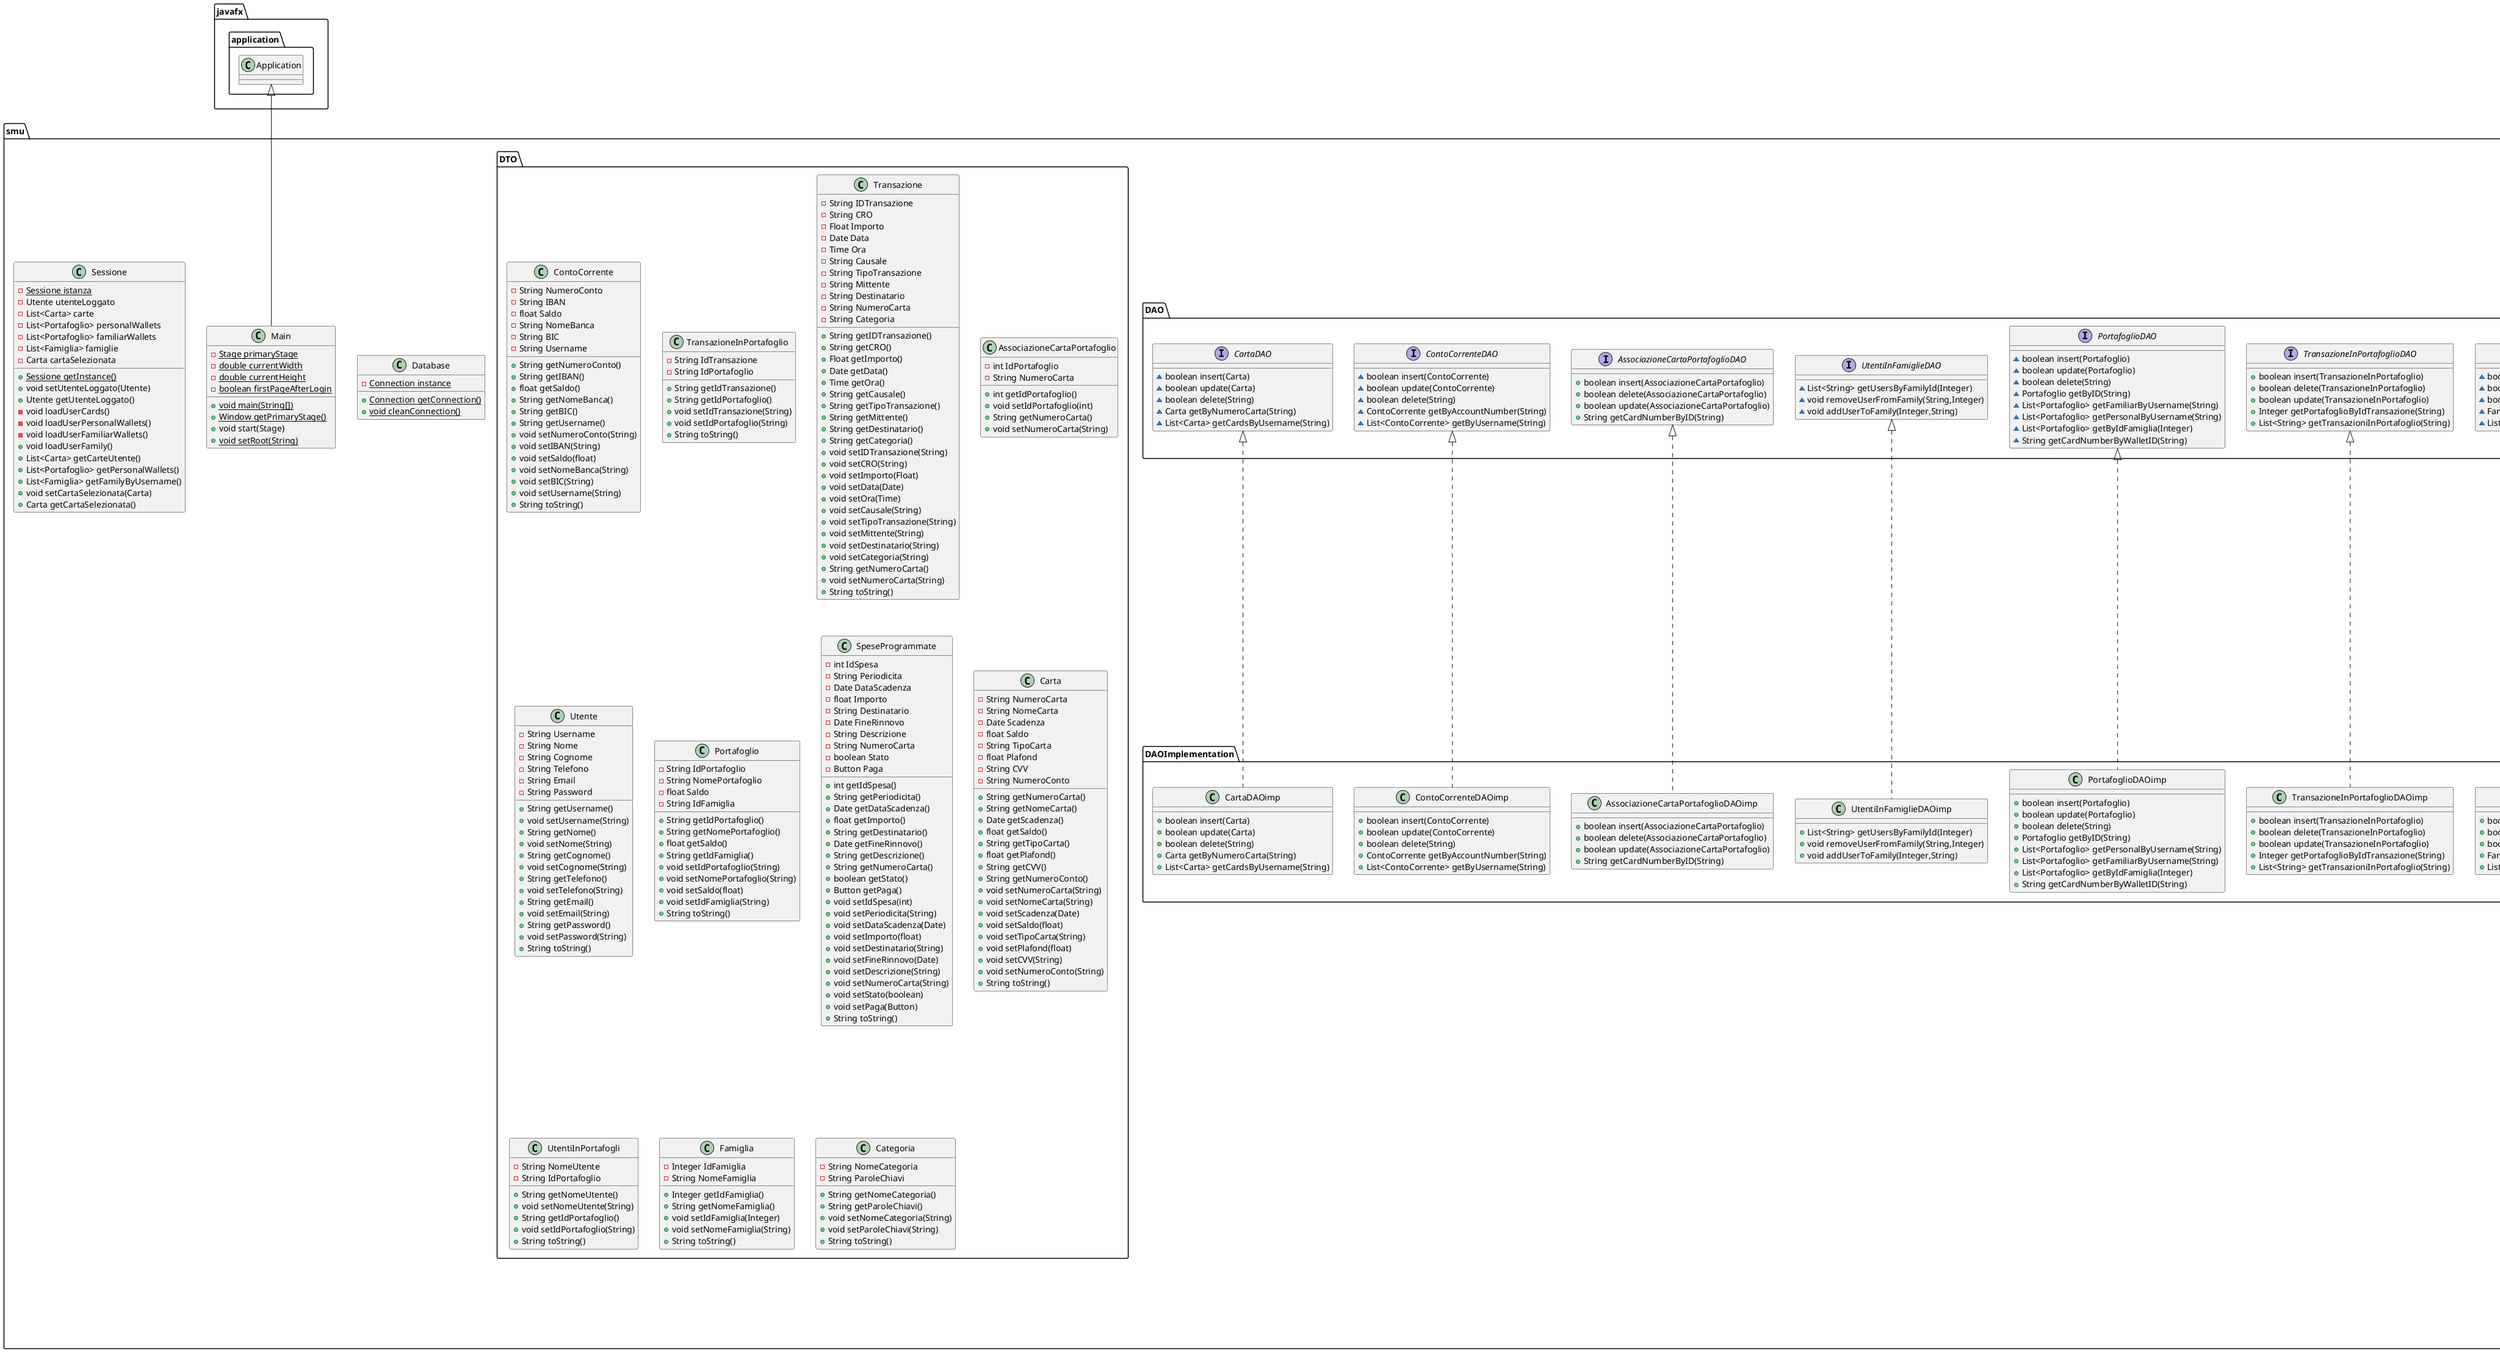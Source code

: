 @startuml
class smu.Controller.AddFamigliaController {
+ TextField nomeFamiglia
+ Button ConfermaNew
+ TextField usernameNuovoUtente
+ void createFamily(ActionEvent)
- void addUserToFamily(Integer,String)
}


class smu.DAOImplementation.SpeseProgrammateDAOimp {
+ boolean insert(SpeseProgrammate)
+ boolean update(SpeseProgrammate)
+ boolean delete(Integer)
+ SpeseProgrammate getByID(String)
+ List<SpeseProgrammate> getByUsername(String)
}

interface smu.DAO.FamigliaDAO {
~ boolean insert(Famiglia)
~ boolean update(Famiglia)
~ boolean delete(Integer)
~ Famiglia getByID(Integer)
~ List<Famiglia> getByUsername(String)
}

class smu.Controller.DeletePortafoglioController {
- String selectedWalletId
+ void initialize()
+ void removeWallet()
- void loadWalletInfo()
}


class smu.Controller.AddPortafoglioController {
- String selectedCardNumber
+ void initialize()
- void checkFormValidity()
+ void addWallet()
}


class smu.DAOImplementation.TransazioneDAOimp {
+ boolean insert(Transazione)
+ boolean update(Transazione)
+ boolean delete(String)
+ Transazione getByID(String)
+ List<Transazione> getByCardNumber(String,String)
+ List<Transazione> getByCategory(String)
+ List<Transazione> getByWalletId(String)
}

class smu.DTO.ContoCorrente {
- String NumeroConto
- String IBAN
- float Saldo
- String NomeBanca
- String BIC
- String Username
+ String getNumeroConto()
+ String getIBAN()
+ float getSaldo()
+ String getNomeBanca()
+ String getBIC()
+ String getUsername()
+ void setNumeroConto(String)
+ void setIBAN(String)
+ void setSaldo(float)
+ void setNomeBanca(String)
+ void setBIC(String)
+ void setUsername(String)
+ String toString()
}


class smu.DTO.TransazioneInPortafoglio {
- String IdTransazione
- String IdPortafoglio
+ String getIdTransazione()
+ String getIdPortafoglio()
+ void setIdTransazione(String)
+ void setIdPortafoglio(String)
+ String toString()
}


class smu.DTO.Transazione {
- String IDTransazione
- String CRO
- Float Importo
- Date Data
- Time Ora
- String Causale
- String TipoTransazione
- String Mittente
- String Destinatario
- String NumeroCarta
- String Categoria
+ String getIDTransazione()
+ String getCRO()
+ Float getImporto()
+ Date getData()
+ Time getOra()
+ String getCausale()
+ String getTipoTransazione()
+ String getMittente()
+ String getDestinatario()
+ String getCategoria()
+ void setIDTransazione(String)
+ void setCRO(String)
+ void setImporto(Float)
+ void setData(Date)
+ void setOra(Time)
+ void setCausale(String)
+ void setTipoTransazione(String)
+ void setMittente(String)
+ void setDestinatario(String)
+ void setCategoria(String)
+ String getNumeroCarta()
+ void setNumeroCarta(String)
+ String toString()
}


class smu.Controller.AddProgrammazioneController {
- ComboBox<String> CartaUtilizzata
- ComboBox<String> Frequenza
- DatePicker DataScadenza
- DatePicker DataTermine
- Button Conferma
- TextField nomeProgrammazione
- TextField Destinatario
- TextField Importo
+ void initialize()
+ void addProgrammazione(ActionEvent)
}


class smu.DTO.AssociazioneCartaPortafoglio {
- int IdPortafoglio
- String NumeroCarta
+ int getIdPortafoglio()
+ void setIdPortafoglio(int)
+ String getNumeroCarta()
+ void setNumeroCarta(String)
}


class smu.Controller.SpeseProgrammateController {
- TableView<SpeseProgrammate> TabellaProgrammazioni
- TableColumn<SpeseProgrammate,String> destinatarioColumn
- TableColumn<SpeseProgrammate,Boolean> statoColumn
- TableColumn<SpeseProgrammate,String> cartaColumn
- TableColumn<SpeseProgrammate,Float> importoColumn
- TableColumn<SpeseProgrammate,String> dataColumn
- TableColumn<SpeseProgrammate,String> dataTermineColumn
- TableColumn<SpeseProgrammate,String> nomeColumn
- TableColumn<SpeseProgrammate,String> frequenzaColumn
- SpeseProgrammateDAO speseProgrammateDAO
- Button deleteProgram
- Button NewProgram
- Button ChangeProgram
+ void initialize()
# void initializeTableView()
- void BottonePaga(SpeseProgrammate,Button)
+ void newProgrammazione(ActionEvent)
+ void changeProgrammazione(ActionEvent)
+ void deleteProgrammazione(ActionEvent)
}


class smu.DAOImplementation.CategoriaDAOimp {
+ boolean insert(Categoria)
+ boolean update(Categoria)
+ boolean delete(String)
+ List<String> getAllCategorie()
}

class smu.Controller.DeleteProgrammazioneController {
- Button Conferma
- ComboBox<String> nomeProgrammazione
- SpeseProgrammateDAO speseProgrammateDAO
+ void initialize()
+ void deleteProgrammazione(ActionEvent)
}


interface smu.DAO.ContoCorrenteDAO {
~ boolean insert(ContoCorrente)
~ boolean update(ContoCorrente)
~ boolean delete(String)
~ ContoCorrente getByAccountNumber(String)
~ List<ContoCorrente> getByUsername(String)
}

class smu.Controller.AddTransactionController {
- Button confermaButton
- ComboBox<String> tipoTransazione
- TextField nuovoImporto
- ComboBox<String> valuta
- DatePicker nuovaData
- ComboBox<String> nuovaCategoria
- TextField nuovaCausale
- TextField nuovoDaA
- ComboBox<String> numeroCarta
+ void initialize()
- void saveTransaction(ActionEvent)
- boolean validateInputs()
- float convertToEuro(float,String)
}


interface smu.DAO.SpeseProgrammateDAO {
~ boolean insert(SpeseProgrammate)
~ boolean update(SpeseProgrammate)
~ boolean delete(Integer)
~ SpeseProgrammate getByID(String)
~ List<SpeseProgrammate> getByUsername(String)
}

interface smu.DAO.UtenteDAO {
~ boolean insert(Utente)
~ boolean update(Utente)
~ boolean delete(String)
~ Utente getByUsername(String)
~ Utente checkCredentials(String,String)
}

class smu.DAOImplementation.UtenteDAOimp {
+ boolean insert(Utente)
+ boolean update(Utente)
+ boolean delete(String)
+ Utente getByUsername(String)
+ Utente checkCredentials(String,String)
}

class smu.Controller.EditPortafoglioController {
- String selectedWalletId
- String selectedCardNumber
+ void initialize()
+ void editWallet()
- void loadWalletInfo()
}


class smu.Database {
- {static} Connection instance
+ {static} Connection getConnection()
+ {static} void cleanConnection()
}


class smu.Controller.EditProgrammazioneController {
- ComboBox<String> nomeProgrammazione
- ComboBox<String> CartaUtilizzata
- TextField Destinatario
- TextField Importo
- ComboBox<String> Frequenza
- DatePicker DataScadenza
- DatePicker DataTermine
- Button Conferma
- SpeseProgrammateDAO speseProgrammateDAO
- List<SpeseProgrammate> ListaSpese
+ void initialize()
- void rimepiComboBox(List<SpeseProgrammate>)
+ void changeProgrammazione(ActionEvent)
}


class smu.Controller.HomepageController {
+ VBox SaldoDisponibile
- Label balanceLabel
- Label cardNameLabel
- Label cardNumberLabel
- Label cardTypeLabel
- Label expiryDateLabel
- Button previousCardButton
- Button nextCardButton
- Button statisticaButton
- Pane headerPane
+ VBox DatiCarta
- Button addTransactionButton
+ TableView<Transazione> transactionsTableView
- TableColumn<Transazione,String> tipoColumn
- TableColumn<Transazione,Double> importoColumn
- TableColumn<Transazione,String> dataColumn
- TableColumn<Transazione,String> causaleColumn
- TableColumn<Transazione,String> daAColumn
- TableColumn<Transazione,String> categoriaColumn
- List<Carta> carteUtente
- int currentCardIndex
+ void initialize()
- void loadUserCards()
- void showCard()
+ void loadTransactions(String)
- void handleNextCard()
- void handlePreviousCard()
+ void insertTransaction()
- void scenaReport()
}


class smu.DAOImplementation.FamigliaDAOimp {
+ boolean insert(Famiglia)
+ boolean update(Famiglia)
+ boolean delete(Integer)
+ Famiglia getByID(Integer)
+ List<Famiglia> getByUsername(String)
}

class smu.Controller.AddTransactionInWalletController {
- ComboBox<Portafoglio> idPortafoglio
- ComboBox<String> idTransazione
- TableView<Transazione> transactionsTableView
- TableColumn<Transazione,String> idColumn
- TableColumn<Transazione,String> tipoColumn
- TableColumn<Transazione,Float> importoColumn
- TableColumn<Transazione,String> dataColumn
- TableColumn<Transazione,String> causaleColumn
- TableColumn<Transazione,String> daAColumn
- TableColumn<Transazione,String> categoriaColumn
- String selectedWalletID
- String transactionId
- List<Transazione> transazioniList
+ void initialize()
- void popolaComboBoxPortafogli()
- void popolaComboBoxTransazioni()
- void checkFormValidity()
# void initializeTableView()
+ void portafoglioSelezionato(ActionEvent)
+ void inserisciTransazione()
}


class smu.DTO.Utente {
- String Username
- String Nome
- String Cognome
- String Telefono
- String Email
- String Password
+ String getUsername()
+ void setUsername(String)
+ String getNome()
+ void setNome(String)
+ String getCognome()
+ void setCognome(String)
+ String getTelefono()
+ void setTelefono(String)
+ String getEmail()
+ void setEmail(String)
+ String getPassword()
+ void setPassword(String)
+ String toString()
}


class smu.Controller.PortafoglioController {
+ Button nextWalletButton
+ Button previousWalletButton
# Button addWalletButton
# Button editWalletButton
# Button deleteWalletButton
+ Button addTransactionInWalletButton
- Label balanceLabel
# Label walletNameLabel
- Label currentWalletID
- Label currentCardNumber
- TableView<Transazione> transactionsTableView
# TextField nomePortafoglio
# ComboBox<String> IdPortafoglio
# ComboBox<String> NumeroCarta
# Button Conferma
# List<Portafoglio> personalWallets
# int currentWalletIndex
+ void initialize()
# void loadUserWallet()
# void loadUserCards()
# void showWallet()
- void loadTransactions(String)
- void handleNextWallet()
- void handlePreviousWallet()
+ void insertWallet()
+ void updateWallet()
+ void deleteWallet()
+ void insertTransactionInWallet()
}


interface smu.DAO.PortafoglioDAO {
~ boolean insert(Portafoglio)
~ boolean update(Portafoglio)
~ boolean delete(String)
~ Portafoglio getByID(String)
~ List<Portafoglio> getFamiliarByUsername(String)
~ List<Portafoglio> getPersonalByUsername(String)
~ List<Portafoglio> getByIdFamiglia(Integer)
~ String getCardNumberByWalletID(String)
}

class smu.DTO.Portafoglio {
- String IdPortafoglio
- String NomePortafoglio
- float Saldo
- String IdFamiglia
+ String getIdPortafoglio()
+ String getNomePortafoglio()
+ float getSaldo()
+ String getIdFamiglia()
+ void setIdPortafoglio(String)
+ void setNomePortafoglio(String)
+ void setSaldo(float)
+ void setIdFamiglia(String)
+ String toString()
}


class smu.DAOImplementation.TransazioneInPortafoglioDAOimp {
+ boolean insert(TransazioneInPortafoglio)
+ boolean delete(TransazioneInPortafoglio)
+ boolean update(TransazioneInPortafoglio)
+ Integer getPortafoglioByIdTransazione(String)
+ List<String> getTransazioniInPortafoglio(String)
}

class smu.DAOImplementation.PortafoglioDAOimp {
+ boolean insert(Portafoglio)
+ boolean update(Portafoglio)
+ boolean delete(String)
+ Portafoglio getByID(String)
+ List<Portafoglio> getPersonalByUsername(String)
+ List<Portafoglio> getFamiliarByUsername(String)
+ List<Portafoglio> getByIdFamiglia(Integer)
+ String getCardNumberByWalletID(String)
}

class smu.DTO.SpeseProgrammate {
- int IdSpesa
- String Periodicita
- Date DataScadenza
- float Importo
- String Destinatario
- Date FineRinnovo
- String Descrizione
- String NumeroCarta
- boolean Stato
- Button Paga
+ int getIdSpesa()
+ String getPeriodicita()
+ Date getDataScadenza()
+ float getImporto()
+ String getDestinatario()
+ Date getFineRinnovo()
+ String getDescrizione()
+ String getNumeroCarta()
+ boolean getStato()
+ Button getPaga()
+ void setIdSpesa(int)
+ void setPeriodicita(String)
+ void setDataScadenza(Date)
+ void setImporto(float)
+ void setDestinatario(String)
+ void setFineRinnovo(Date)
+ void setDescrizione(String)
+ void setNumeroCarta(String)
+ void setStato(boolean)
+ void setPaga(Button)
+ String toString()
}


class smu.Controller.MenuController {
- Button toggleButton
- Button scadenzeButton
- Button homepageButton
- Button portafoglioButton
- Button famigliaButton
- Button walletButton
- Button transactionsButton
- Button programmazioneButton
- Button logoutButton
- VBox sidePanel
- boolean isMenuVisible
+ void initialize()
+ void HomepageButton()
+ void ReportButton()
+ void ScadenzeButton()
~ void portafoglioButton()
~ void famigliaButton()
+ void btnLogout()
+ void toggleMenu()
+ void handleMouseClick(MouseEvent)
}


interface smu.DAO.AssociazioneCartaPortafoglioDAO {
+ boolean insert(AssociazioneCartaPortafoglio)
+ boolean delete(AssociazioneCartaPortafoglio)
+ boolean update(AssociazioneCartaPortafoglio)
+ String getCardNumberByID(String)
}

interface smu.DAO.UtentiInFamiglieDAO {
~ List<String> getUsersByFamilyId(Integer)
~ void removeUserFromFamily(String,Integer)
~ void addUserToFamily(Integer,String)
}

class smu.DAOImplementation.UtentiInFamiglieDAOimp {
+ List<String> getUsersByFamilyId(Integer)
+ void removeUserFromFamily(String,Integer)
+ void addUserToFamily(Integer,String)
}

class smu.Main {
- {static} Stage primaryStage
- {static} double currentWidth
- {static} double currentHeight
- {static} boolean firstPageAfterLogin
+ {static} void main(String[])
+ {static} Window getPrimaryStage()
+ void start(Stage)
+ {static} void setRoot(String)
}


class smu.Controller.Controller {
# TableColumn<Transazione,String> tipoColumn
# TableColumn<Transazione,Double> importoColumn
# TableColumn<Transazione,String> dataColumn
# TableColumn<Transazione,String> causaleColumn
# TableColumn<Transazione,String> daAColumn
# TableColumn<Transazione,String> categoriaColumn
# void showDialog(String,Button,String)
# void initializeTableView()
+ void showError(String)
}


interface smu.DAO.CategoriaDAO {
~ boolean insert(Categoria)
~ boolean update(Categoria)
~ boolean delete(String)
}

class smu.DAOImplementation.AssociazioneCartaPortafoglioDAOimp {
+ boolean insert(AssociazioneCartaPortafoglio)
+ boolean delete(AssociazioneCartaPortafoglio)
+ boolean update(AssociazioneCartaPortafoglio)
+ String getCardNumberByID(String)
}

interface smu.DAO.CartaDAO {
~ boolean insert(Carta)
~ boolean update(Carta)
~ boolean delete(String)
~ Carta getByNumeroCarta(String)
~ List<Carta> getCardsByUsername(String)
}

class smu.Sessione {
- {static} Sessione istanza
- Utente utenteLoggato
- List<Carta> carte
- List<Portafoglio> personalWallets
- List<Portafoglio> familiarWallets
- List<Famiglia> famiglie
- Carta cartaSelezionata
+ {static} Sessione getInstance()
+ void setUtenteLoggato(Utente)
+ Utente getUtenteLoggato()
- void loadUserCards()
- void loadUserPersonalWallets()
- void loadUserFamiliarWallets()
+ void loadUserFamily()
+ List<Carta> getCarteUtente()
+ List<Portafoglio> getPersonalWallets()
+ List<Famiglia> getFamilyByUsername()
+ void setCartaSelezionata(Carta)
+ Carta getCartaSelezionata()
}


class smu.DAOImplementation.ContoCorrenteDAOimp {
+ boolean insert(ContoCorrente)
+ boolean update(ContoCorrente)
+ boolean delete(String)
+ ContoCorrente getByAccountNumber(String)
+ List<ContoCorrente> getByUsername(String)
}

class smu.DTO.Carta {
- String NumeroCarta
- String NomeCarta
- Date Scadenza
- float Saldo
- String TipoCarta
- float Plafond
- String CVV
- String NumeroConto
+ String getNumeroCarta()
+ String getNomeCarta()
+ Date getScadenza()
+ float getSaldo()
+ String getTipoCarta()
+ float getPlafond()
+ String getCVV()
+ String getNumeroConto()
+ void setNumeroCarta(String)
+ void setNomeCarta(String)
+ void setScadenza(Date)
+ void setSaldo(float)
+ void setTipoCarta(String)
+ void setPlafond(float)
+ void setCVV(String)
+ void setNumeroConto(String)
+ String toString()
}


class smu.DTO.UtentiInPortafogli {
- String NomeUtente
- String IdPortafoglio
+ String getNomeUtente()
+ void setNomeUtente(String)
+ String getIdPortafoglio()
+ void setIdPortafoglio(String)
+ String toString()
}


class smu.Controller.LeaveFamigliaController {
+ ComboBox<String> nomeFamiglia
- Button Conferma
- FamigliaDAO famigliaDAO
+ void initialize()
+ void leaveFamiglia(ActionEvent)
}


class smu.DAOImplementation.CartaDAOimp {
+ boolean insert(Carta)
+ boolean update(Carta)
+ boolean delete(String)
+ Carta getByNumeroCarta(String)
+ List<Carta> getCardsByUsername(String)
}

class smu.Controller.LoginController {
- PasswordField passwordField
- TextField usernameField
- UtenteDAO userDAO
+ void initialize()
+ void login()
- Utente authenticateUser(String,String)
}


class smu.Controller.EditFamigliaController {
- TextField nuovoNome
- ComboBox<String> eliminaUtente
- TextField nuovoUtente
- Button Conferma
- ComboBox<String> nomeFamigliadaModificare
+ void initialize()
- void caricaFamiglie()
- void caricaUtentiDellaFamiglia()
+ void modificaFamiglia(ActionEvent)
- Integer getSelectedFamilyId()
}


class smu.DTO.Famiglia {
- Integer IdFamiglia
- String NomeFamiglia
+ Integer getIdFamiglia()
+ String getNomeFamiglia()
+ void setIdFamiglia(Integer)
+ void setNomeFamiglia(String)
+ String toString()
}


class smu.DTO.Categoria {
- String NomeCategoria
- String ParoleChiavi
+ String getNomeCategoria()
+ String getParoleChiavi()
+ void setNomeCategoria(String)
+ void setParoleChiavi(String)
+ String toString()
}


class smu.Controller.FamigliaController {
- HBox comboBoxContainer
- Button selectFamilyButton
- ComboBox<String> familyComboBox
- ComboBox<String> utenteComboBox
- TableView<Transazione> TabellaFamiglia
- TableColumn<Transazione,String> tipoColumn
- TableColumn<Transazione,Float> importoColumn
- TableColumn<Transazione,String> daAColumn
- TableColumn<Transazione,String> utenteColumn
- TableColumn<Transazione,String> portafoglioColumn
- Button changeFamily
- Button newFamily
- Button logoutFamily
- void initialize()
- void popolaComboBox()
# void initializeTableView()
- void aggiornaTableView()
+ void filtraPerUtente(ActionEvent)
+ void newFamiglia(ActionEvent)
+ void changeFamiglia(ActionEvent)
+ void logoutFamiglia(ActionEvent)
- void SelezionaFamiglia(ActionEvent)
- void handleMouseClick(MouseEvent)
}


interface smu.DAO.TransazioneInPortafoglioDAO {
+ boolean insert(TransazioneInPortafoglio)
+ boolean delete(TransazioneInPortafoglio)
+ boolean update(TransazioneInPortafoglio)
+ Integer getPortafoglioByIdTransazione(String)
+ List<String> getTransazioniInPortafoglio(String)
}

interface smu.DAO.TransazioneDAO {
~ boolean insert(Transazione)
~ boolean update(Transazione)
~ boolean delete(String)
~ Transazione getByID(String)
~ List<Transazione> getByCardNumber(String,String)
~ List<Transazione> getByCategory(String)
~ List<Transazione> getByWalletId(String)
}

class smu.Controller.ReportController {
+ Label LabelDati
- Label saldoIniziale
- Label saldoFinale
- Button selectButton
- ComboBox<String> cardComboBox
- ComboBox<String> monthComboBox
- ComboBox<Integer> yearComboBox
- HBox comboBoxContainer
- BarChart<String,Number> statisticheEntrate
- BarChart<String,Number> statisticheUscite
- void initialize()
- void popolaComboBox()
- void addComboBoxListeners()
- void aggiornaGrafici()
- void popolaBarChart(BarChart<String,Number>,String,String,Integer)
- float calcolaMassimo(List<Float>)
- float calcolaMinimo(List<Float>)
- float calcolaMedio(List<Float>)
- void aggiungiTooltip(XYChart.Data<String,Number>,float)
- void aggiornaSaldi(String,int)
- void aggiornaLabel()
- void SelezionaCarta(ActionEvent)
+ void handleMouseClick(MouseEvent)
- int convertiMeseInNumero(String)
}




smu.Controller.Controller <|-- smu.Controller.AddFamigliaController
smu.DAO.SpeseProgrammateDAO <|.. smu.DAOImplementation.SpeseProgrammateDAOimp
smu.Controller.PortafoglioController <|-- smu.Controller.DeletePortafoglioController
smu.Controller.PortafoglioController <|-- smu.Controller.AddPortafoglioController
smu.DAO.TransazioneDAO <|.. smu.DAOImplementation.TransazioneDAOimp
smu.Controller.SpeseProgrammateController <|-- smu.Controller.AddProgrammazioneController
smu.Controller.Controller <|-- smu.Controller.SpeseProgrammateController
smu.DAO.CategoriaDAO <|.. smu.DAOImplementation.CategoriaDAOimp
smu.Controller.SpeseProgrammateController <|-- smu.Controller.DeleteProgrammazioneController
smu.Controller.HomepageController <|-- smu.Controller.AddTransactionController
smu.DAO.UtenteDAO <|.. smu.DAOImplementation.UtenteDAOimp
smu.Controller.PortafoglioController <|-- smu.Controller.EditPortafoglioController
smu.Controller.SpeseProgrammateController <|-- smu.Controller.EditProgrammazioneController
smu.Controller.Controller <|-- smu.Controller.HomepageController
smu.DAO.FamigliaDAO <|.. smu.DAOImplementation.FamigliaDAOimp
smu.Controller.PortafoglioController <|-- smu.Controller.AddTransactionInWalletController
smu.Controller.Controller <|-- smu.Controller.PortafoglioController
smu.DAO.TransazioneInPortafoglioDAO <|.. smu.DAOImplementation.TransazioneInPortafoglioDAOimp
smu.DAO.PortafoglioDAO <|.. smu.DAOImplementation.PortafoglioDAOimp
smu.DAO.UtentiInFamiglieDAO <|.. smu.DAOImplementation.UtentiInFamiglieDAOimp
javafx.application.Application <|-- smu.Main
smu.DAO.AssociazioneCartaPortafoglioDAO <|.. smu.DAOImplementation.AssociazioneCartaPortafoglioDAOimp
smu.DAO.ContoCorrenteDAO <|.. smu.DAOImplementation.ContoCorrenteDAOimp
smu.Controller.FamigliaController <|-- smu.Controller.LeaveFamigliaController
smu.DAO.CartaDAO <|.. smu.DAOImplementation.CartaDAOimp
smu.Controller.Controller <|-- smu.Controller.LoginController
smu.Controller.AddFamigliaController <|-- smu.Controller.EditFamigliaController
smu.Controller.Controller <|-- smu.Controller.FamigliaController
@enduml